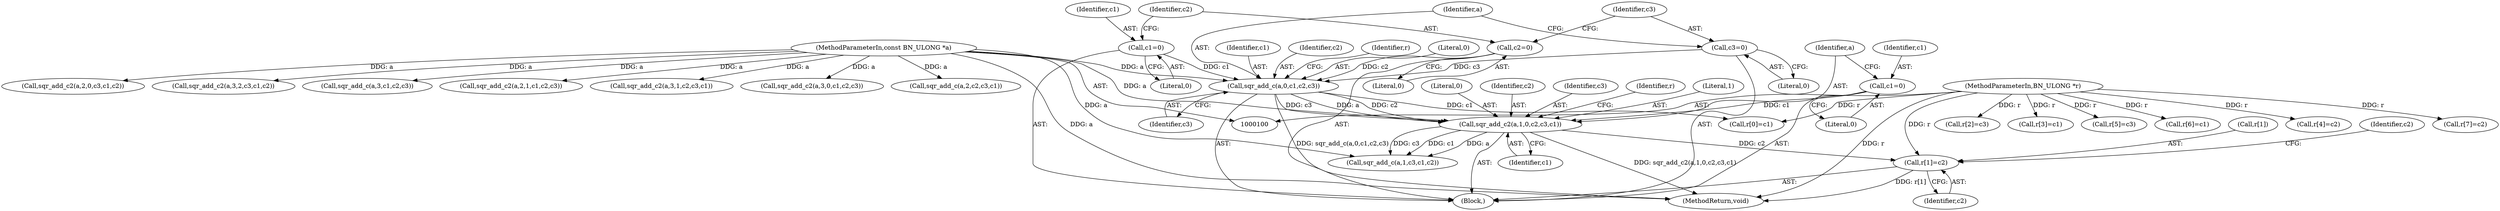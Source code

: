 digraph "0_openssl_a7a44ba55cb4f884c6bc9ceac90072dea38e66d0_1@array" {
"1000137" [label="(Call,r[1]=c2)"];
"1000130" [label="(Call,sqr_add_c2(a,1,0,c2,c3,c1))"];
"1000116" [label="(Call,sqr_add_c(a,0,c1,c2,c3))"];
"1000102" [label="(MethodParameterIn,const BN_ULONG *a)"];
"1000107" [label="(Call,c1=0)"];
"1000110" [label="(Call,c2=0)"];
"1000113" [label="(Call,c3=0)"];
"1000127" [label="(Call,c1=0)"];
"1000101" [label="(MethodParameterIn,BN_ULONG *r)"];
"1000209" [label="(Call,sqr_add_c2(a,3,2,c3,c1,c2))"];
"1000224" [label="(Call,sqr_add_c(a,3,c1,c2,c3))"];
"1000133" [label="(Literal,0)"];
"1000143" [label="(Identifier,c2)"];
"1000116" [label="(Call,sqr_add_c(a,0,c1,c2,c3))"];
"1000173" [label="(Call,sqr_add_c2(a,2,1,c1,c2,c3))"];
"1000124" [label="(Identifier,r)"];
"1000194" [label="(Call,sqr_add_c2(a,3,1,c2,c3,c1))"];
"1000114" [label="(Identifier,c3)"];
"1000137" [label="(Call,r[1]=c2)"];
"1000128" [label="(Identifier,c1)"];
"1000141" [label="(Identifier,c2)"];
"1000134" [label="(Identifier,c2)"];
"1000118" [label="(Literal,0)"];
"1000166" [label="(Call,sqr_add_c2(a,3,0,c1,c2,c3))"];
"1000115" [label="(Literal,0)"];
"1000119" [label="(Identifier,c1)"];
"1000230" [label="(Call,r[6]=c1)"];
"1000120" [label="(Identifier,c2)"];
"1000110" [label="(Call,c2=0)"];
"1000145" [label="(Call,sqr_add_c(a,1,c3,c1,c2))"];
"1000240" [label="(MethodReturn,void)"];
"1000129" [label="(Literal,0)"];
"1000138" [label="(Call,r[1])"];
"1000127" [label="(Call,c1=0)"];
"1000108" [label="(Identifier,c1)"];
"1000130" [label="(Call,sqr_add_c2(a,1,0,c2,c3,c1))"];
"1000201" [label="(Call,r[4]=c2)"];
"1000117" [label="(Identifier,a)"];
"1000107" [label="(Call,c1=0)"];
"1000135" [label="(Identifier,c3)"];
"1000103" [label="(Block,)"];
"1000121" [label="(Identifier,c3)"];
"1000112" [label="(Literal,0)"];
"1000111" [label="(Identifier,c2)"];
"1000235" [label="(Call,r[7]=c2)"];
"1000101" [label="(MethodParameterIn,BN_ULONG *r)"];
"1000139" [label="(Identifier,r)"];
"1000158" [label="(Call,r[2]=c3)"];
"1000180" [label="(Call,r[3]=c1)"];
"1000102" [label="(MethodParameterIn,const BN_ULONG *a)"];
"1000113" [label="(Call,c3=0)"];
"1000109" [label="(Literal,0)"];
"1000132" [label="(Literal,1)"];
"1000122" [label="(Call,r[0]=c1)"];
"1000188" [label="(Call,sqr_add_c(a,2,c2,c3,c1))"];
"1000216" [label="(Call,r[5]=c3)"];
"1000131" [label="(Identifier,a)"];
"1000151" [label="(Call,sqr_add_c2(a,2,0,c3,c1,c2))"];
"1000136" [label="(Identifier,c1)"];
"1000137" -> "1000103"  [label="AST: "];
"1000137" -> "1000141"  [label="CFG: "];
"1000138" -> "1000137"  [label="AST: "];
"1000141" -> "1000137"  [label="AST: "];
"1000143" -> "1000137"  [label="CFG: "];
"1000137" -> "1000240"  [label="DDG: r[1]"];
"1000130" -> "1000137"  [label="DDG: c2"];
"1000101" -> "1000137"  [label="DDG: r"];
"1000130" -> "1000103"  [label="AST: "];
"1000130" -> "1000136"  [label="CFG: "];
"1000131" -> "1000130"  [label="AST: "];
"1000132" -> "1000130"  [label="AST: "];
"1000133" -> "1000130"  [label="AST: "];
"1000134" -> "1000130"  [label="AST: "];
"1000135" -> "1000130"  [label="AST: "];
"1000136" -> "1000130"  [label="AST: "];
"1000139" -> "1000130"  [label="CFG: "];
"1000130" -> "1000240"  [label="DDG: sqr_add_c2(a,1,0,c2,c3,c1)"];
"1000116" -> "1000130"  [label="DDG: a"];
"1000116" -> "1000130"  [label="DDG: c2"];
"1000116" -> "1000130"  [label="DDG: c3"];
"1000102" -> "1000130"  [label="DDG: a"];
"1000127" -> "1000130"  [label="DDG: c1"];
"1000130" -> "1000145"  [label="DDG: a"];
"1000130" -> "1000145"  [label="DDG: c3"];
"1000130" -> "1000145"  [label="DDG: c1"];
"1000116" -> "1000103"  [label="AST: "];
"1000116" -> "1000121"  [label="CFG: "];
"1000117" -> "1000116"  [label="AST: "];
"1000118" -> "1000116"  [label="AST: "];
"1000119" -> "1000116"  [label="AST: "];
"1000120" -> "1000116"  [label="AST: "];
"1000121" -> "1000116"  [label="AST: "];
"1000124" -> "1000116"  [label="CFG: "];
"1000116" -> "1000240"  [label="DDG: sqr_add_c(a,0,c1,c2,c3)"];
"1000102" -> "1000116"  [label="DDG: a"];
"1000107" -> "1000116"  [label="DDG: c1"];
"1000110" -> "1000116"  [label="DDG: c2"];
"1000113" -> "1000116"  [label="DDG: c3"];
"1000116" -> "1000122"  [label="DDG: c1"];
"1000102" -> "1000100"  [label="AST: "];
"1000102" -> "1000240"  [label="DDG: a"];
"1000102" -> "1000145"  [label="DDG: a"];
"1000102" -> "1000151"  [label="DDG: a"];
"1000102" -> "1000166"  [label="DDG: a"];
"1000102" -> "1000173"  [label="DDG: a"];
"1000102" -> "1000188"  [label="DDG: a"];
"1000102" -> "1000194"  [label="DDG: a"];
"1000102" -> "1000209"  [label="DDG: a"];
"1000102" -> "1000224"  [label="DDG: a"];
"1000107" -> "1000103"  [label="AST: "];
"1000107" -> "1000109"  [label="CFG: "];
"1000108" -> "1000107"  [label="AST: "];
"1000109" -> "1000107"  [label="AST: "];
"1000111" -> "1000107"  [label="CFG: "];
"1000110" -> "1000103"  [label="AST: "];
"1000110" -> "1000112"  [label="CFG: "];
"1000111" -> "1000110"  [label="AST: "];
"1000112" -> "1000110"  [label="AST: "];
"1000114" -> "1000110"  [label="CFG: "];
"1000113" -> "1000103"  [label="AST: "];
"1000113" -> "1000115"  [label="CFG: "];
"1000114" -> "1000113"  [label="AST: "];
"1000115" -> "1000113"  [label="AST: "];
"1000117" -> "1000113"  [label="CFG: "];
"1000127" -> "1000103"  [label="AST: "];
"1000127" -> "1000129"  [label="CFG: "];
"1000128" -> "1000127"  [label="AST: "];
"1000129" -> "1000127"  [label="AST: "];
"1000131" -> "1000127"  [label="CFG: "];
"1000101" -> "1000100"  [label="AST: "];
"1000101" -> "1000240"  [label="DDG: r"];
"1000101" -> "1000122"  [label="DDG: r"];
"1000101" -> "1000158"  [label="DDG: r"];
"1000101" -> "1000180"  [label="DDG: r"];
"1000101" -> "1000201"  [label="DDG: r"];
"1000101" -> "1000216"  [label="DDG: r"];
"1000101" -> "1000230"  [label="DDG: r"];
"1000101" -> "1000235"  [label="DDG: r"];
}
